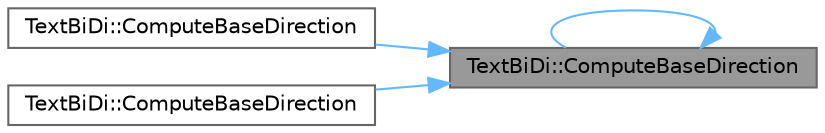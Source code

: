 digraph "TextBiDi::ComputeBaseDirection"
{
 // INTERACTIVE_SVG=YES
 // LATEX_PDF_SIZE
  bgcolor="transparent";
  edge [fontname=Helvetica,fontsize=10,labelfontname=Helvetica,labelfontsize=10];
  node [fontname=Helvetica,fontsize=10,shape=box,height=0.2,width=0.4];
  rankdir="RL";
  Node1 [id="Node000001",label="TextBiDi::ComputeBaseDirection",height=0.2,width=0.4,color="gray40", fillcolor="grey60", style="filled", fontcolor="black",tooltip="Utility function which will compute the base direction of the given text."];
  Node1 -> Node2 [id="edge1_Node000001_Node000002",dir="back",color="steelblue1",style="solid",tooltip=" "];
  Node2 [id="Node000002",label="TextBiDi::ComputeBaseDirection",height=0.2,width=0.4,color="grey40", fillcolor="white", style="filled",URL="$db/d5d/namespaceTextBiDi.html#ad24dab071f878f53af7a094874783024",tooltip=" "];
  Node1 -> Node1 [id="edge2_Node000001_Node000001",dir="back",color="steelblue1",style="solid",tooltip=" "];
  Node1 -> Node3 [id="edge3_Node000001_Node000003",dir="back",color="steelblue1",style="solid",tooltip=" "];
  Node3 [id="Node000003",label="TextBiDi::ComputeBaseDirection",height=0.2,width=0.4,color="grey40", fillcolor="white", style="filled",URL="$db/d5d/namespaceTextBiDi.html#a01e3be8aa5527c5ac9cef28eeab34e74",tooltip=" "];
}
